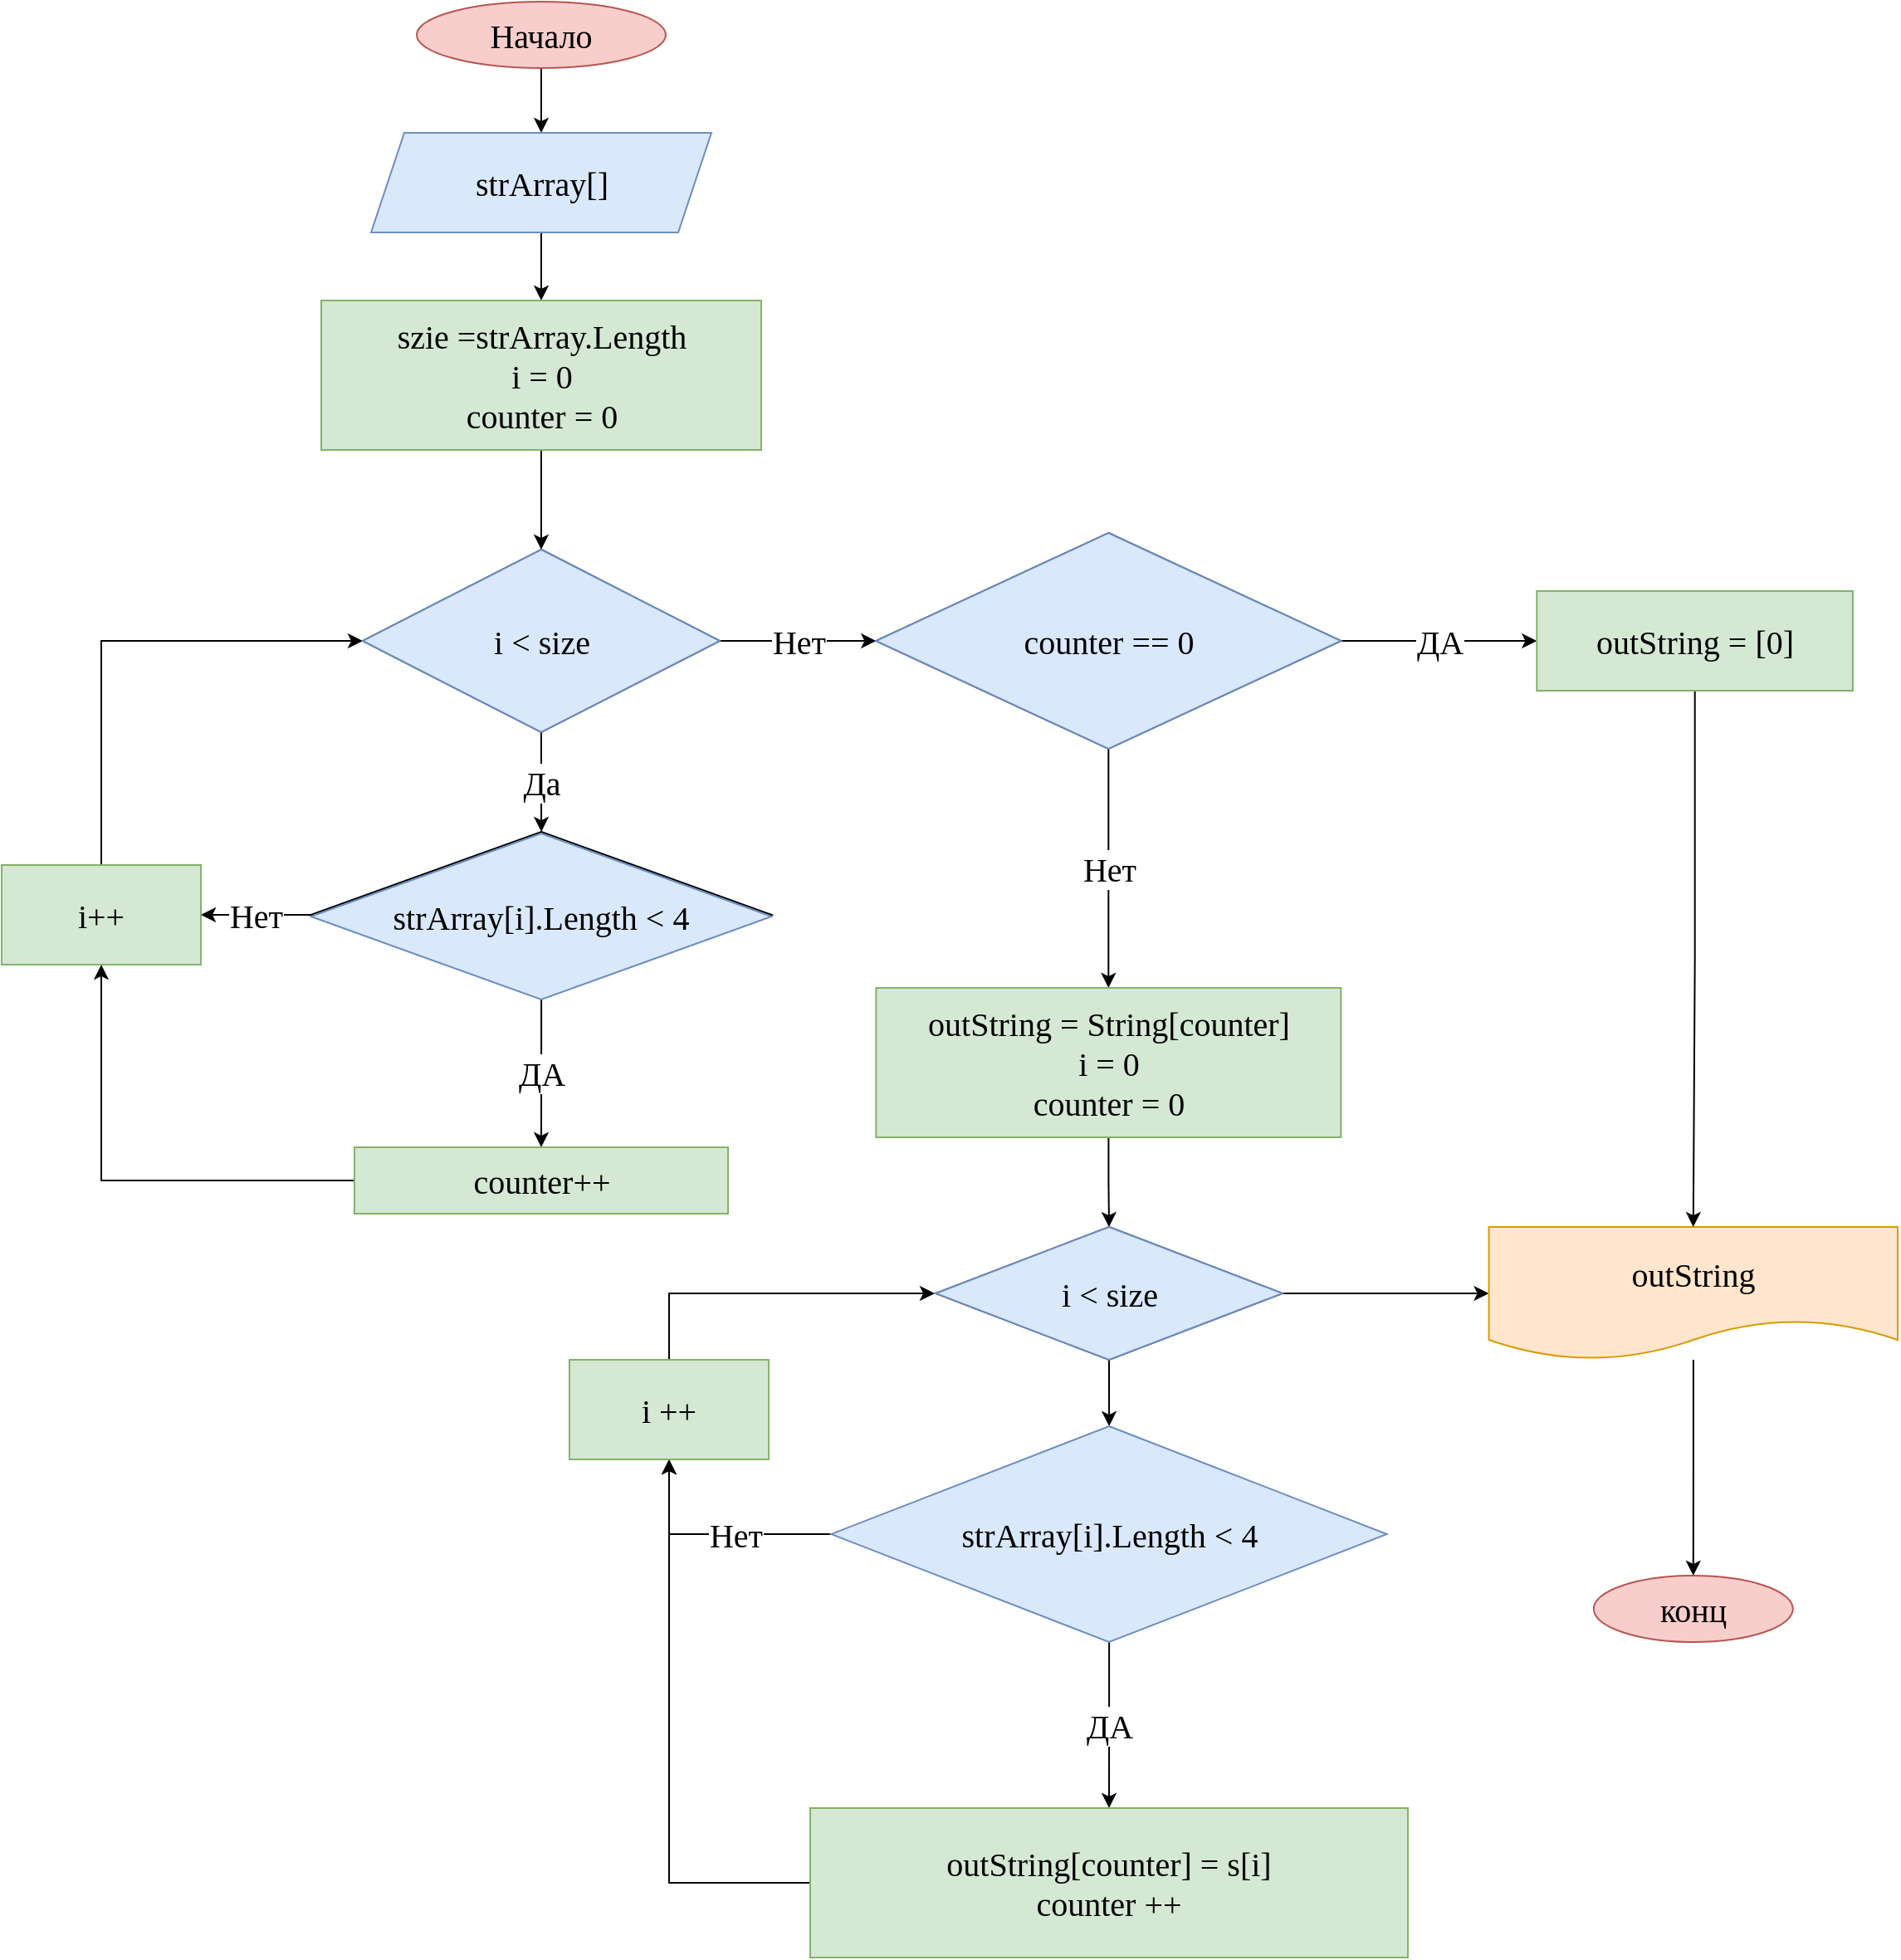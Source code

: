 <mxfile version="16.5.1" type="device"><diagram id="yPl2X2dZRuLOXJzmIKhl" name="Страница 1"><mxGraphModel dx="1574" dy="1250" grid="1" gridSize="10" guides="1" tooltips="1" connect="1" arrows="1" fold="1" page="1" pageScale="1" pageWidth="827" pageHeight="1169" math="0" shadow="0"><root><mxCell id="0"/><mxCell id="1" parent="0"/><mxCell id="sahJJNkEpKgmqxA3jkB--8" value="" style="edgeStyle=orthogonalEdgeStyle;rounded=0;orthogonalLoop=1;jettySize=auto;html=1;fontSize=20;align=center;fontFamily=Tahoma;" parent="1" source="sahJJNkEpKgmqxA3jkB--1" target="sahJJNkEpKgmqxA3jkB--7" edge="1"><mxGeometry relative="1" as="geometry"/></mxCell><mxCell id="sahJJNkEpKgmqxA3jkB--1" value="Начало" style="ellipse;whiteSpace=wrap;html=1;fontSize=20;align=center;fontFamily=Tahoma;fillColor=#f8cecc;strokeColor=#b85450;" parent="1" vertex="1"><mxGeometry x="510" y="90" width="150" height="40" as="geometry"/></mxCell><mxCell id="sahJJNkEpKgmqxA3jkB--12" value="" style="edgeStyle=orthogonalEdgeStyle;rounded=0;orthogonalLoop=1;jettySize=auto;html=1;fontSize=20;fontFamily=Tahoma;" parent="1" source="sahJJNkEpKgmqxA3jkB--7" target="sahJJNkEpKgmqxA3jkB--11" edge="1"><mxGeometry relative="1" as="geometry"/></mxCell><mxCell id="sahJJNkEpKgmqxA3jkB--7" value="strArray[]" style="shape=parallelogram;perimeter=parallelogramPerimeter;whiteSpace=wrap;html=1;fixedSize=1;fontSize=20;align=center;fontFamily=Tahoma;fillColor=#dae8fc;strokeColor=#6c8ebf;" parent="1" vertex="1"><mxGeometry x="482.5" y="169" width="205" height="60" as="geometry"/></mxCell><mxCell id="sahJJNkEpKgmqxA3jkB--30" value="" style="edgeStyle=orthogonalEdgeStyle;rounded=0;orthogonalLoop=1;jettySize=auto;html=1;fontFamily=Tahoma;fontSize=20;" parent="1" source="sahJJNkEpKgmqxA3jkB--11" target="sahJJNkEpKgmqxA3jkB--29" edge="1"><mxGeometry relative="1" as="geometry"/></mxCell><mxCell id="sahJJNkEpKgmqxA3jkB--11" value="szie =strArray.Length&lt;br&gt;i = 0&lt;br&gt;counter = 0" style="whiteSpace=wrap;html=1;fontSize=20;fontFamily=Tahoma;fillColor=#d5e8d4;strokeColor=#82b366;" parent="1" vertex="1"><mxGeometry x="452.5" y="270" width="265" height="90" as="geometry"/></mxCell><mxCell id="sahJJNkEpKgmqxA3jkB--18" value="" style="edgeStyle=orthogonalEdgeStyle;rounded=0;orthogonalLoop=1;jettySize=auto;html=1;fontSize=20;fontFamily=Tahoma;" parent="1" source="sahJJNkEpKgmqxA3jkB--13" target="sahJJNkEpKgmqxA3jkB--17" edge="1"><mxGeometry relative="1" as="geometry"/></mxCell><mxCell id="sahJJNkEpKgmqxA3jkB--26" value="" style="edgeStyle=orthogonalEdgeStyle;rounded=0;orthogonalLoop=1;jettySize=auto;html=1;fontFamily=Tahoma;fontSize=20;" parent="1" source="sahJJNkEpKgmqxA3jkB--13" target="sahJJNkEpKgmqxA3jkB--25" edge="1"><mxGeometry relative="1" as="geometry"/></mxCell><mxCell id="sahJJNkEpKgmqxA3jkB--13" value="i &amp;lt; size" style="rhombus;whiteSpace=wrap;html=1;fontSize=20;fontFamily=Tahoma;" parent="1" vertex="1"><mxGeometry x="822.63" y="828" width="208.75" height="80" as="geometry"/></mxCell><mxCell id="sahJJNkEpKgmqxA3jkB--20" value="ДА" style="edgeStyle=orthogonalEdgeStyle;rounded=0;orthogonalLoop=1;jettySize=auto;html=1;fontSize=20;fontFamily=Tahoma;" parent="1" source="sahJJNkEpKgmqxA3jkB--17" target="sahJJNkEpKgmqxA3jkB--19" edge="1"><mxGeometry relative="1" as="geometry"/></mxCell><mxCell id="sahJJNkEpKgmqxA3jkB--21" value="Нет" style="edgeStyle=orthogonalEdgeStyle;rounded=0;orthogonalLoop=1;jettySize=auto;html=1;exitX=0;exitY=0.5;exitDx=0;exitDy=0;fontSize=20;entryX=0.5;entryY=1;entryDx=0;entryDy=0;fontFamily=Tahoma;" parent="1" source="sahJJNkEpKgmqxA3jkB--17" target="sahJJNkEpKgmqxA3jkB--22" edge="1"><mxGeometry x="-0.192" relative="1" as="geometry"><mxPoint x="632" y="988" as="targetPoint"/><mxPoint as="offset"/></mxGeometry></mxCell><mxCell id="sahJJNkEpKgmqxA3jkB--17" value="strArray[i].Length &amp;lt; 4" style="rhombus;whiteSpace=wrap;html=1;fontSize=20;fontFamily=Tahoma;fillColor=#dae8fc;strokeColor=#6c8ebf;" parent="1" vertex="1"><mxGeometry x="759.66" y="948" width="334.69" height="130" as="geometry"/></mxCell><mxCell id="sahJJNkEpKgmqxA3jkB--24" style="edgeStyle=orthogonalEdgeStyle;rounded=0;orthogonalLoop=1;jettySize=auto;html=1;exitX=0;exitY=0.5;exitDx=0;exitDy=0;entryX=0.5;entryY=1;entryDx=0;entryDy=0;fontFamily=Tahoma;fontSize=20;" parent="1" source="sahJJNkEpKgmqxA3jkB--19" target="sahJJNkEpKgmqxA3jkB--22" edge="1"><mxGeometry relative="1" as="geometry"/></mxCell><mxCell id="sahJJNkEpKgmqxA3jkB--19" value="&lt;span&gt;outString[counter] = s[i]&lt;br&gt;counter ++&lt;br&gt;&lt;/span&gt;" style="whiteSpace=wrap;html=1;fontSize=20;fontFamily=Tahoma;fillColor=#d5e8d4;strokeColor=#82b366;" parent="1" vertex="1"><mxGeometry x="747.01" y="1178" width="359.99" height="90" as="geometry"/></mxCell><mxCell id="sahJJNkEpKgmqxA3jkB--23" style="edgeStyle=orthogonalEdgeStyle;rounded=0;orthogonalLoop=1;jettySize=auto;html=1;fontFamily=Tahoma;fontSize=20;exitX=0.5;exitY=0;exitDx=0;exitDy=0;" parent="1" source="sahJJNkEpKgmqxA3jkB--22" edge="1"><mxGeometry relative="1" as="geometry"><mxPoint x="822" y="868" as="targetPoint"/><Array as="points"><mxPoint x="662" y="868"/></Array></mxGeometry></mxCell><mxCell id="sahJJNkEpKgmqxA3jkB--22" value="i ++" style="rounded=0;whiteSpace=wrap;html=1;fontSize=20;fontFamily=Tahoma;fillColor=#d5e8d4;strokeColor=#82b366;" parent="1" vertex="1"><mxGeometry x="602" y="908" width="120" height="60" as="geometry"/></mxCell><mxCell id="sahJJNkEpKgmqxA3jkB--28" value="" style="edgeStyle=orthogonalEdgeStyle;rounded=0;orthogonalLoop=1;jettySize=auto;html=1;fontFamily=Tahoma;fontSize=20;" parent="1" source="sahJJNkEpKgmqxA3jkB--25" target="sahJJNkEpKgmqxA3jkB--27" edge="1"><mxGeometry relative="1" as="geometry"/></mxCell><mxCell id="sahJJNkEpKgmqxA3jkB--25" value="&lt;span&gt;outString&lt;/span&gt;" style="shape=document;whiteSpace=wrap;html=1;boundedLbl=1;fontSize=20;fontFamily=Tahoma;fillColor=#ffe6cc;strokeColor=#d79b00;" parent="1" vertex="1"><mxGeometry x="1155.76" y="828" width="246.25" height="80" as="geometry"/></mxCell><mxCell id="sahJJNkEpKgmqxA3jkB--27" value="конц" style="ellipse;whiteSpace=wrap;html=1;fontSize=20;fontFamily=Tahoma;fillColor=#f8cecc;strokeColor=#b85450;" parent="1" vertex="1"><mxGeometry x="1218.89" y="1038" width="120" height="40" as="geometry"/></mxCell><mxCell id="sahJJNkEpKgmqxA3jkB--32" value="Да" style="edgeStyle=orthogonalEdgeStyle;rounded=0;orthogonalLoop=1;jettySize=auto;html=1;fontFamily=Tahoma;fontSize=20;exitX=0.5;exitY=1;exitDx=0;exitDy=0;" parent="1" source="sahJJNkEpKgmqxA3jkB--29" target="sahJJNkEpKgmqxA3jkB--31" edge="1"><mxGeometry relative="1" as="geometry"><mxPoint x="585" y="570.0" as="sourcePoint"/></mxGeometry></mxCell><mxCell id="sahJJNkEpKgmqxA3jkB--48" value="Нет" style="edgeStyle=orthogonalEdgeStyle;rounded=0;orthogonalLoop=1;jettySize=auto;html=1;entryX=0;entryY=0.5;entryDx=0;entryDy=0;fontFamily=Tahoma;fontSize=20;" parent="1" source="sahJJNkEpKgmqxA3jkB--29" target="sahJJNkEpKgmqxA3jkB--47" edge="1"><mxGeometry relative="1" as="geometry"/></mxCell><mxCell id="sahJJNkEpKgmqxA3jkB--29" value="i &amp;lt; size" style="rhombus;whiteSpace=wrap;html=1;fontSize=20;fontFamily=Tahoma;" parent="1" vertex="1"><mxGeometry x="477.5" y="420" width="215" height="110" as="geometry"/></mxCell><mxCell id="sahJJNkEpKgmqxA3jkB--34" value="ДА" style="edgeStyle=orthogonalEdgeStyle;rounded=0;orthogonalLoop=1;jettySize=auto;html=1;fontFamily=Tahoma;fontSize=20;" parent="1" source="sahJJNkEpKgmqxA3jkB--31" target="sahJJNkEpKgmqxA3jkB--33" edge="1"><mxGeometry relative="1" as="geometry"/></mxCell><mxCell id="sahJJNkEpKgmqxA3jkB--38" value="Нет" style="edgeStyle=orthogonalEdgeStyle;rounded=0;orthogonalLoop=1;jettySize=auto;html=1;exitX=0;exitY=0.5;exitDx=0;exitDy=0;entryX=1;entryY=0.5;entryDx=0;entryDy=0;fontFamily=Tahoma;fontSize=20;" parent="1" source="sahJJNkEpKgmqxA3jkB--31" target="sahJJNkEpKgmqxA3jkB--35" edge="1"><mxGeometry relative="1" as="geometry"/></mxCell><mxCell id="sahJJNkEpKgmqxA3jkB--31" value="s[i].Length &amp;lt; 4" style="rhombus;whiteSpace=wrap;html=1;fontSize=20;fontFamily=Tahoma;" parent="1" vertex="1"><mxGeometry x="446.25" y="590" width="277.5" height="100" as="geometry"/></mxCell><mxCell id="sahJJNkEpKgmqxA3jkB--36" value="" style="edgeStyle=orthogonalEdgeStyle;rounded=0;orthogonalLoop=1;jettySize=auto;html=1;fontFamily=Tahoma;fontSize=20;" parent="1" source="sahJJNkEpKgmqxA3jkB--33" target="sahJJNkEpKgmqxA3jkB--35" edge="1"><mxGeometry relative="1" as="geometry"/></mxCell><mxCell id="sahJJNkEpKgmqxA3jkB--33" value="counter++" style="whiteSpace=wrap;html=1;fontSize=20;fontFamily=Tahoma;fillColor=#d5e8d4;strokeColor=#82b366;" parent="1" vertex="1"><mxGeometry x="472.5" y="780" width="225" height="40" as="geometry"/></mxCell><mxCell id="sahJJNkEpKgmqxA3jkB--37" style="edgeStyle=orthogonalEdgeStyle;rounded=0;orthogonalLoop=1;jettySize=auto;html=1;entryX=0;entryY=0.5;entryDx=0;entryDy=0;fontFamily=Tahoma;fontSize=20;exitX=0.5;exitY=0;exitDx=0;exitDy=0;" parent="1" source="sahJJNkEpKgmqxA3jkB--35" target="sahJJNkEpKgmqxA3jkB--29" edge="1"><mxGeometry relative="1" as="geometry"/></mxCell><mxCell id="sahJJNkEpKgmqxA3jkB--35" value="i++" style="whiteSpace=wrap;html=1;fontSize=20;fontFamily=Tahoma;fillColor=#d5e8d4;strokeColor=#82b366;" parent="1" vertex="1"><mxGeometry x="260" y="610" width="120" height="60" as="geometry"/></mxCell><mxCell id="sahJJNkEpKgmqxA3jkB--42" style="edgeStyle=orthogonalEdgeStyle;rounded=0;orthogonalLoop=1;jettySize=auto;html=1;entryX=0.5;entryY=0;entryDx=0;entryDy=0;fontFamily=Tahoma;fontSize=20;" parent="1" source="sahJJNkEpKgmqxA3jkB--55" target="sahJJNkEpKgmqxA3jkB--13" edge="1"><mxGeometry relative="1" as="geometry"><mxPoint x="927.005" y="780" as="sourcePoint"/></mxGeometry></mxCell><mxCell id="sahJJNkEpKgmqxA3jkB--51" value="ДА" style="edgeStyle=orthogonalEdgeStyle;rounded=0;orthogonalLoop=1;jettySize=auto;html=1;fontFamily=Tahoma;fontSize=20;" parent="1" source="sahJJNkEpKgmqxA3jkB--47" target="sahJJNkEpKgmqxA3jkB--50" edge="1"><mxGeometry relative="1" as="geometry"/></mxCell><mxCell id="sahJJNkEpKgmqxA3jkB--53" value="Нет" style="edgeStyle=orthogonalEdgeStyle;rounded=0;orthogonalLoop=1;jettySize=auto;html=1;fontFamily=Tahoma;fontSize=20;" parent="1" source="sahJJNkEpKgmqxA3jkB--47" target="sahJJNkEpKgmqxA3jkB--55" edge="1"><mxGeometry relative="1" as="geometry"><mxPoint x="927" y="680" as="targetPoint"/></mxGeometry></mxCell><mxCell id="sahJJNkEpKgmqxA3jkB--47" value="counter == 0" style="rhombus;whiteSpace=wrap;html=1;fontFamily=Tahoma;fontSize=20;" parent="1" vertex="1"><mxGeometry x="786.66" y="410" width="280" height="130" as="geometry"/></mxCell><mxCell id="sahJJNkEpKgmqxA3jkB--52" style="edgeStyle=orthogonalEdgeStyle;rounded=0;orthogonalLoop=1;jettySize=auto;html=1;entryX=0.5;entryY=0;entryDx=0;entryDy=0;fontFamily=Tahoma;fontSize=20;" parent="1" source="sahJJNkEpKgmqxA3jkB--50" target="sahJJNkEpKgmqxA3jkB--25" edge="1"><mxGeometry relative="1" as="geometry"/></mxCell><mxCell id="sahJJNkEpKgmqxA3jkB--50" value="outString = [0]" style="whiteSpace=wrap;html=1;fontSize=20;fontFamily=Tahoma;fillColor=#d5e8d4;strokeColor=#82b366;" parent="1" vertex="1"><mxGeometry x="1184.66" y="445" width="190.34" height="60" as="geometry"/></mxCell><mxCell id="sahJJNkEpKgmqxA3jkB--55" value="&lt;span style=&quot;font-family: &amp;#34;tahoma&amp;#34;&quot;&gt;outString = String[counter]&lt;/span&gt;&lt;br style=&quot;font-family: &amp;#34;tahoma&amp;#34;&quot;&gt;&lt;span style=&quot;font-family: &amp;#34;tahoma&amp;#34;&quot;&gt;i = 0&lt;/span&gt;&lt;br style=&quot;font-family: &amp;#34;tahoma&amp;#34;&quot;&gt;&lt;span style=&quot;font-family: &amp;#34;tahoma&amp;#34;&quot;&gt;counter = 0&lt;/span&gt;" style="rounded=0;whiteSpace=wrap;html=1;fontFamily=Tahoma;fontSize=20;fillColor=#d5e8d4;strokeColor=#82b366;" parent="1" vertex="1"><mxGeometry x="786.66" y="684" width="280" height="90" as="geometry"/></mxCell><mxCell id="sahJJNkEpKgmqxA3jkB--56" value="strArray[i].Length &amp;lt; 4" style="rhombus;whiteSpace=wrap;html=1;fontSize=20;fontFamily=Tahoma;fillColor=#dae8fc;strokeColor=#6c8ebf;" parent="1" vertex="1"><mxGeometry x="446.25" y="591" width="277.5" height="100" as="geometry"/></mxCell><mxCell id="sahJJNkEpKgmqxA3jkB--57" value="i &amp;lt; size" style="rhombus;whiteSpace=wrap;html=1;fontSize=20;fontFamily=Tahoma;fillColor=#dae8fc;strokeColor=#6c8ebf;" parent="1" vertex="1"><mxGeometry x="477.5" y="420" width="215" height="110" as="geometry"/></mxCell><mxCell id="sahJJNkEpKgmqxA3jkB--58" value="counter == 0" style="rhombus;whiteSpace=wrap;html=1;fontFamily=Tahoma;fontSize=20;fillColor=#dae8fc;strokeColor=#6c8ebf;" parent="1" vertex="1"><mxGeometry x="786.66" y="410" width="280" height="130" as="geometry"/></mxCell><mxCell id="sahJJNkEpKgmqxA3jkB--59" value="i &amp;lt; size" style="rhombus;whiteSpace=wrap;html=1;fontSize=20;fontFamily=Tahoma;fillColor=#dae8fc;strokeColor=#6c8ebf;" parent="1" vertex="1"><mxGeometry x="822.63" y="828" width="208.75" height="80" as="geometry"/></mxCell></root></mxGraphModel></diagram></mxfile>